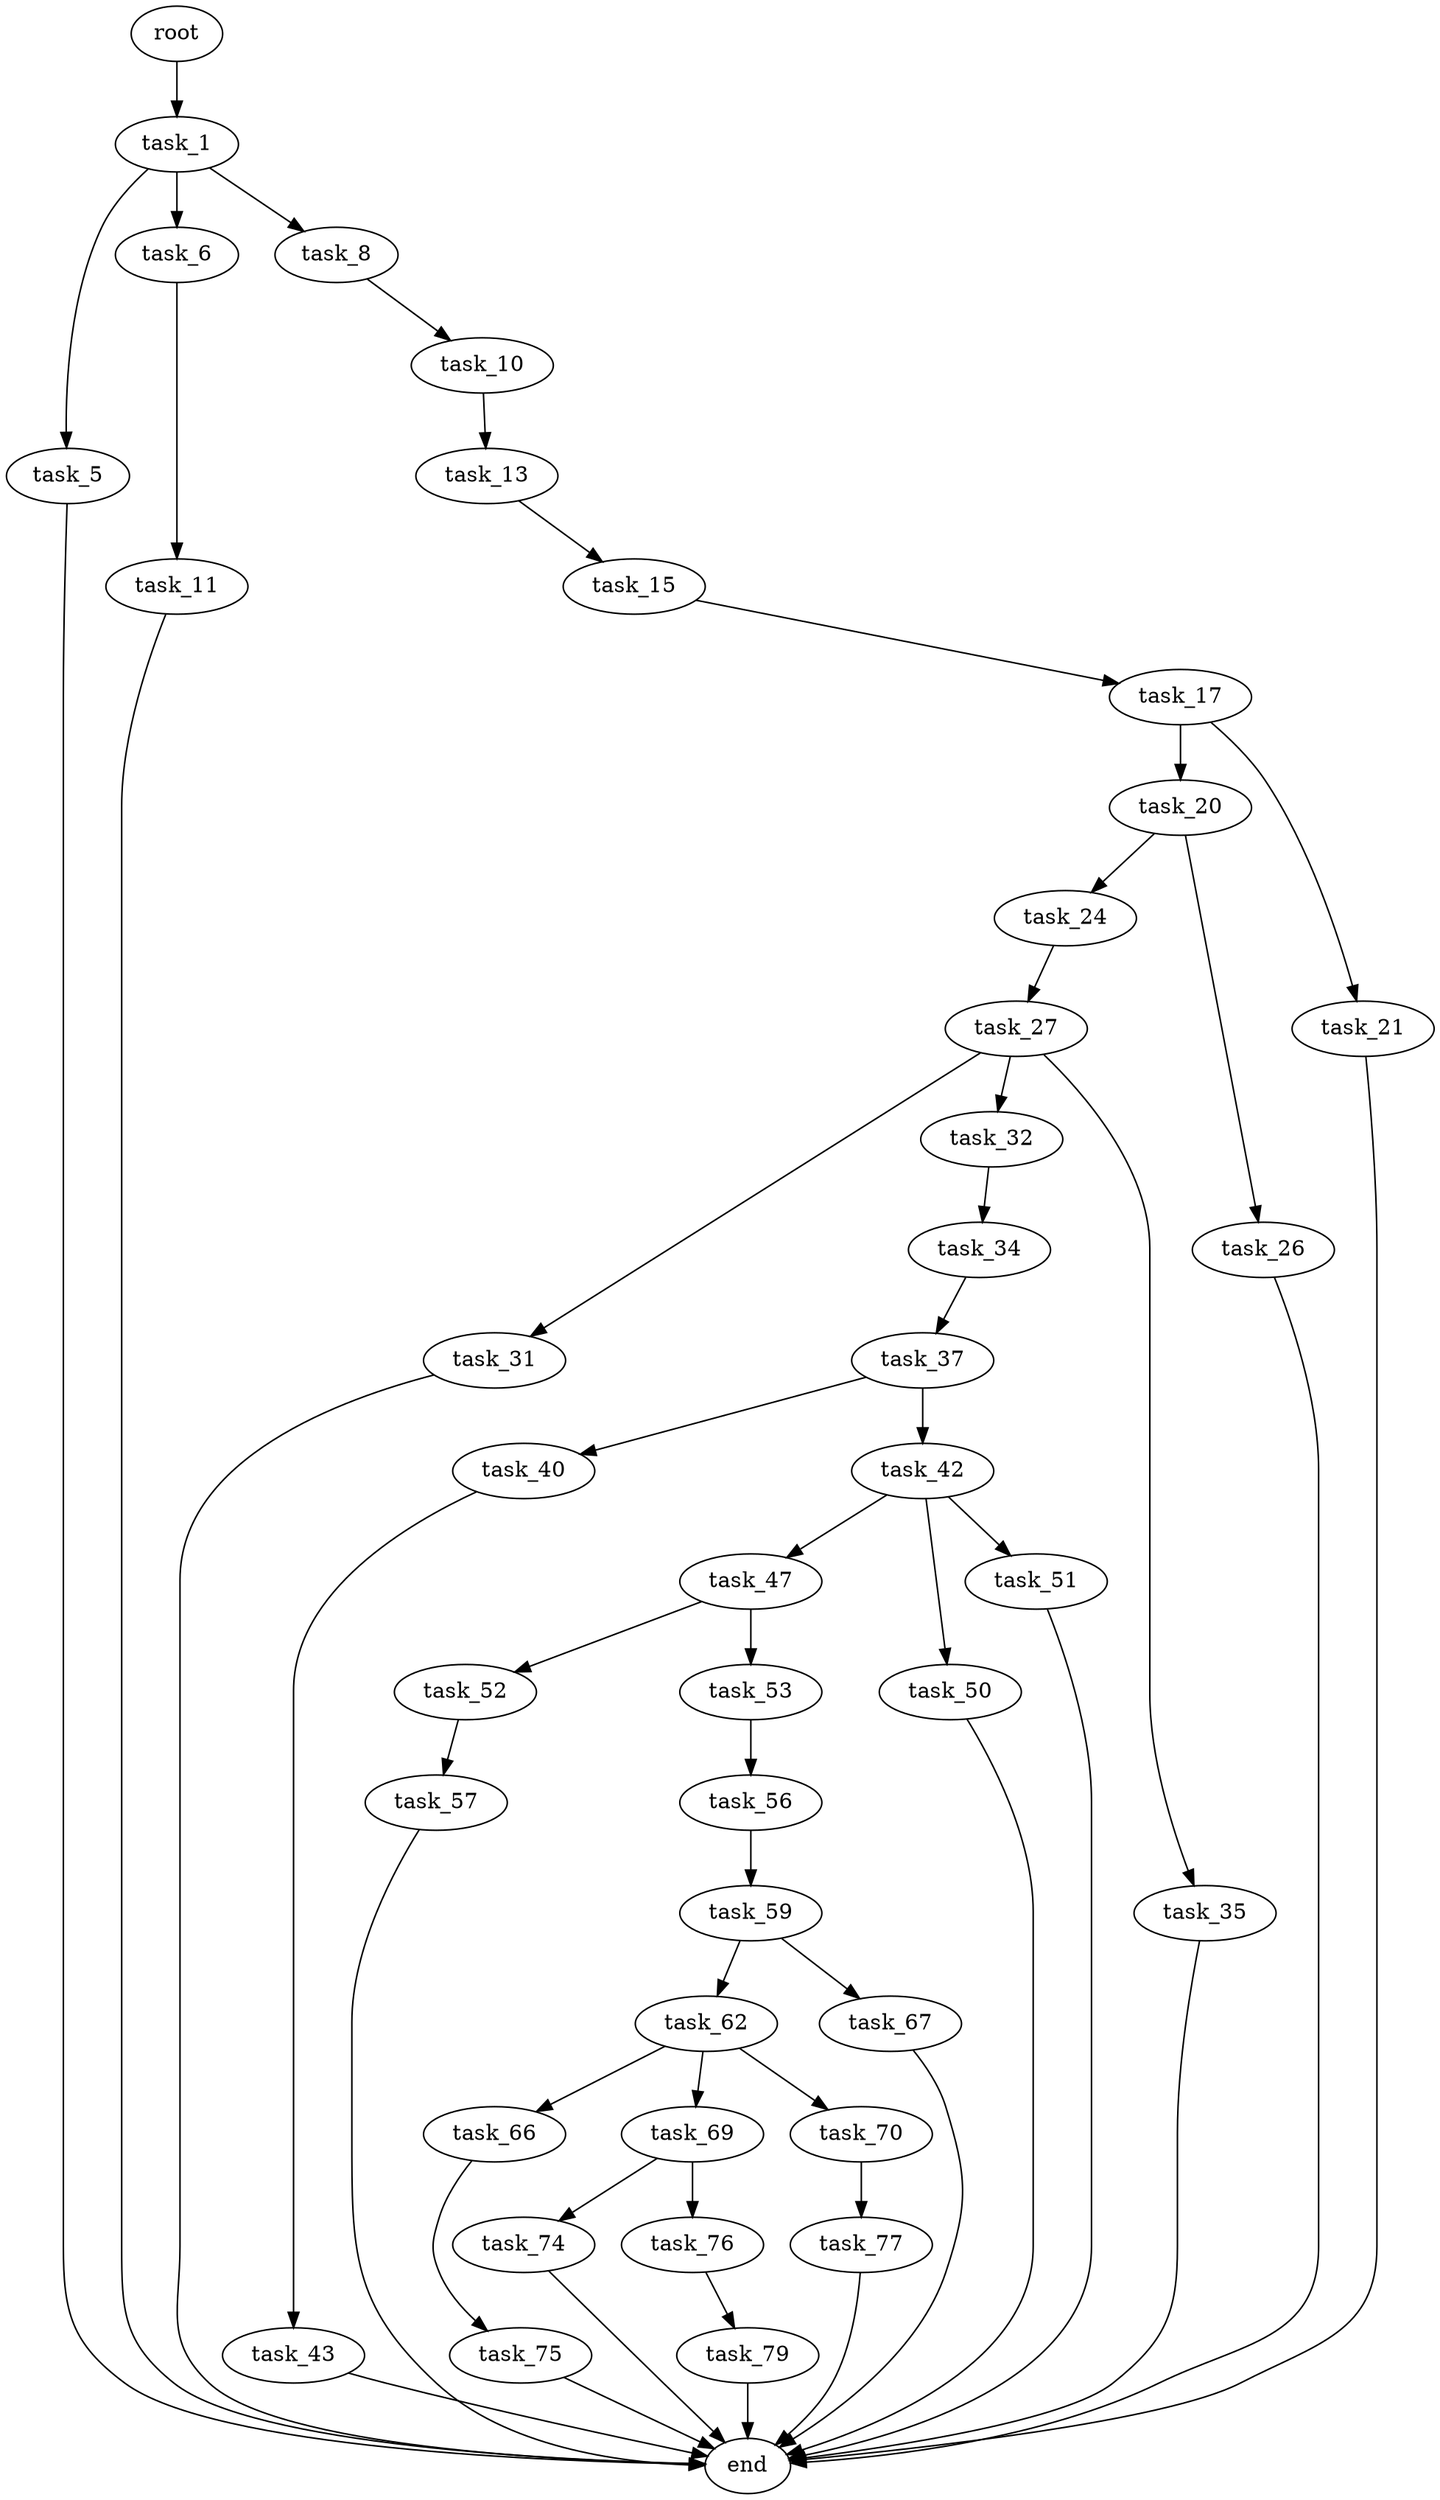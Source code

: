 digraph G {
  root [size="0.000000"];
  task_1 [size="68719476736.000000"];
  task_5 [size="10768236022.000000"];
  task_6 [size="23881854784.000000"];
  task_8 [size="8589934592.000000"];
  end [size="0.000000"];
  task_11 [size="5972833132.000000"];
  task_10 [size="7442992940.000000"];
  task_13 [size="158943594662.000000"];
  task_15 [size="869186300449.000000"];
  task_17 [size="14952841908.000000"];
  task_20 [size="1183448829.000000"];
  task_21 [size="1073741824000.000000"];
  task_24 [size="6936478960.000000"];
  task_26 [size="4384386045.000000"];
  task_27 [size="23443106185.000000"];
  task_31 [size="1581801477.000000"];
  task_32 [size="782757789696.000000"];
  task_35 [size="528251688796.000000"];
  task_34 [size="17230740510.000000"];
  task_37 [size="45326936162.000000"];
  task_40 [size="33889728513.000000"];
  task_42 [size="8975127538.000000"];
  task_43 [size="6751700308.000000"];
  task_47 [size="549755813888.000000"];
  task_50 [size="1073741824000.000000"];
  task_51 [size="2149425982.000000"];
  task_52 [size="4629905906.000000"];
  task_53 [size="782757789696.000000"];
  task_57 [size="385263402264.000000"];
  task_56 [size="297608481774.000000"];
  task_59 [size="84452290705.000000"];
  task_62 [size="134217728000.000000"];
  task_67 [size="430911700596.000000"];
  task_66 [size="8589934592.000000"];
  task_69 [size="782757789696.000000"];
  task_70 [size="852016209.000000"];
  task_75 [size="870043068.000000"];
  task_74 [size="231928233984.000000"];
  task_76 [size="549755813888.000000"];
  task_77 [size="28991029248.000000"];
  task_79 [size="231928233984.000000"];

  root -> task_1 [size="1.000000"];
  task_1 -> task_5 [size="134217728.000000"];
  task_1 -> task_6 [size="134217728.000000"];
  task_1 -> task_8 [size="134217728.000000"];
  task_5 -> end [size="1.000000"];
  task_6 -> task_11 [size="536870912.000000"];
  task_8 -> task_10 [size="33554432.000000"];
  task_11 -> end [size="1.000000"];
  task_10 -> task_13 [size="209715200.000000"];
  task_13 -> task_15 [size="301989888.000000"];
  task_15 -> task_17 [size="838860800.000000"];
  task_17 -> task_20 [size="536870912.000000"];
  task_17 -> task_21 [size="536870912.000000"];
  task_20 -> task_24 [size="33554432.000000"];
  task_20 -> task_26 [size="33554432.000000"];
  task_21 -> end [size="1.000000"];
  task_24 -> task_27 [size="134217728.000000"];
  task_26 -> end [size="1.000000"];
  task_27 -> task_31 [size="411041792.000000"];
  task_27 -> task_32 [size="411041792.000000"];
  task_27 -> task_35 [size="411041792.000000"];
  task_31 -> end [size="1.000000"];
  task_32 -> task_34 [size="679477248.000000"];
  task_35 -> end [size="1.000000"];
  task_34 -> task_37 [size="411041792.000000"];
  task_37 -> task_40 [size="838860800.000000"];
  task_37 -> task_42 [size="838860800.000000"];
  task_40 -> task_43 [size="33554432.000000"];
  task_42 -> task_47 [size="209715200.000000"];
  task_42 -> task_50 [size="209715200.000000"];
  task_42 -> task_51 [size="209715200.000000"];
  task_43 -> end [size="1.000000"];
  task_47 -> task_52 [size="536870912.000000"];
  task_47 -> task_53 [size="536870912.000000"];
  task_50 -> end [size="1.000000"];
  task_51 -> end [size="1.000000"];
  task_52 -> task_57 [size="411041792.000000"];
  task_53 -> task_56 [size="679477248.000000"];
  task_57 -> end [size="1.000000"];
  task_56 -> task_59 [size="209715200.000000"];
  task_59 -> task_62 [size="75497472.000000"];
  task_59 -> task_67 [size="75497472.000000"];
  task_62 -> task_66 [size="209715200.000000"];
  task_62 -> task_69 [size="209715200.000000"];
  task_62 -> task_70 [size="209715200.000000"];
  task_67 -> end [size="1.000000"];
  task_66 -> task_75 [size="33554432.000000"];
  task_69 -> task_74 [size="679477248.000000"];
  task_69 -> task_76 [size="679477248.000000"];
  task_70 -> task_77 [size="33554432.000000"];
  task_75 -> end [size="1.000000"];
  task_74 -> end [size="1.000000"];
  task_76 -> task_79 [size="536870912.000000"];
  task_77 -> end [size="1.000000"];
  task_79 -> end [size="1.000000"];
}
